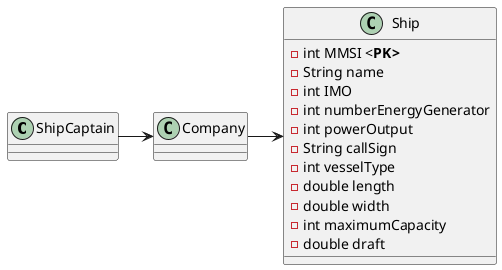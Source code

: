 @startuml
'https://plantuml.com/class-diagram

class ShipCaptain{
}

class Company {

}

class Ship {
    -int MMSI <<b>PK>
    -String name
    -int IMO
    -int numberEnergyGenerator
    -int powerOutput
    -String callSign
    -int vesselType
    -double length
    -double width
    -int maximumCapacity
    -double draft
}

ShipCaptain -> Company
Company -> Ship




@enduml